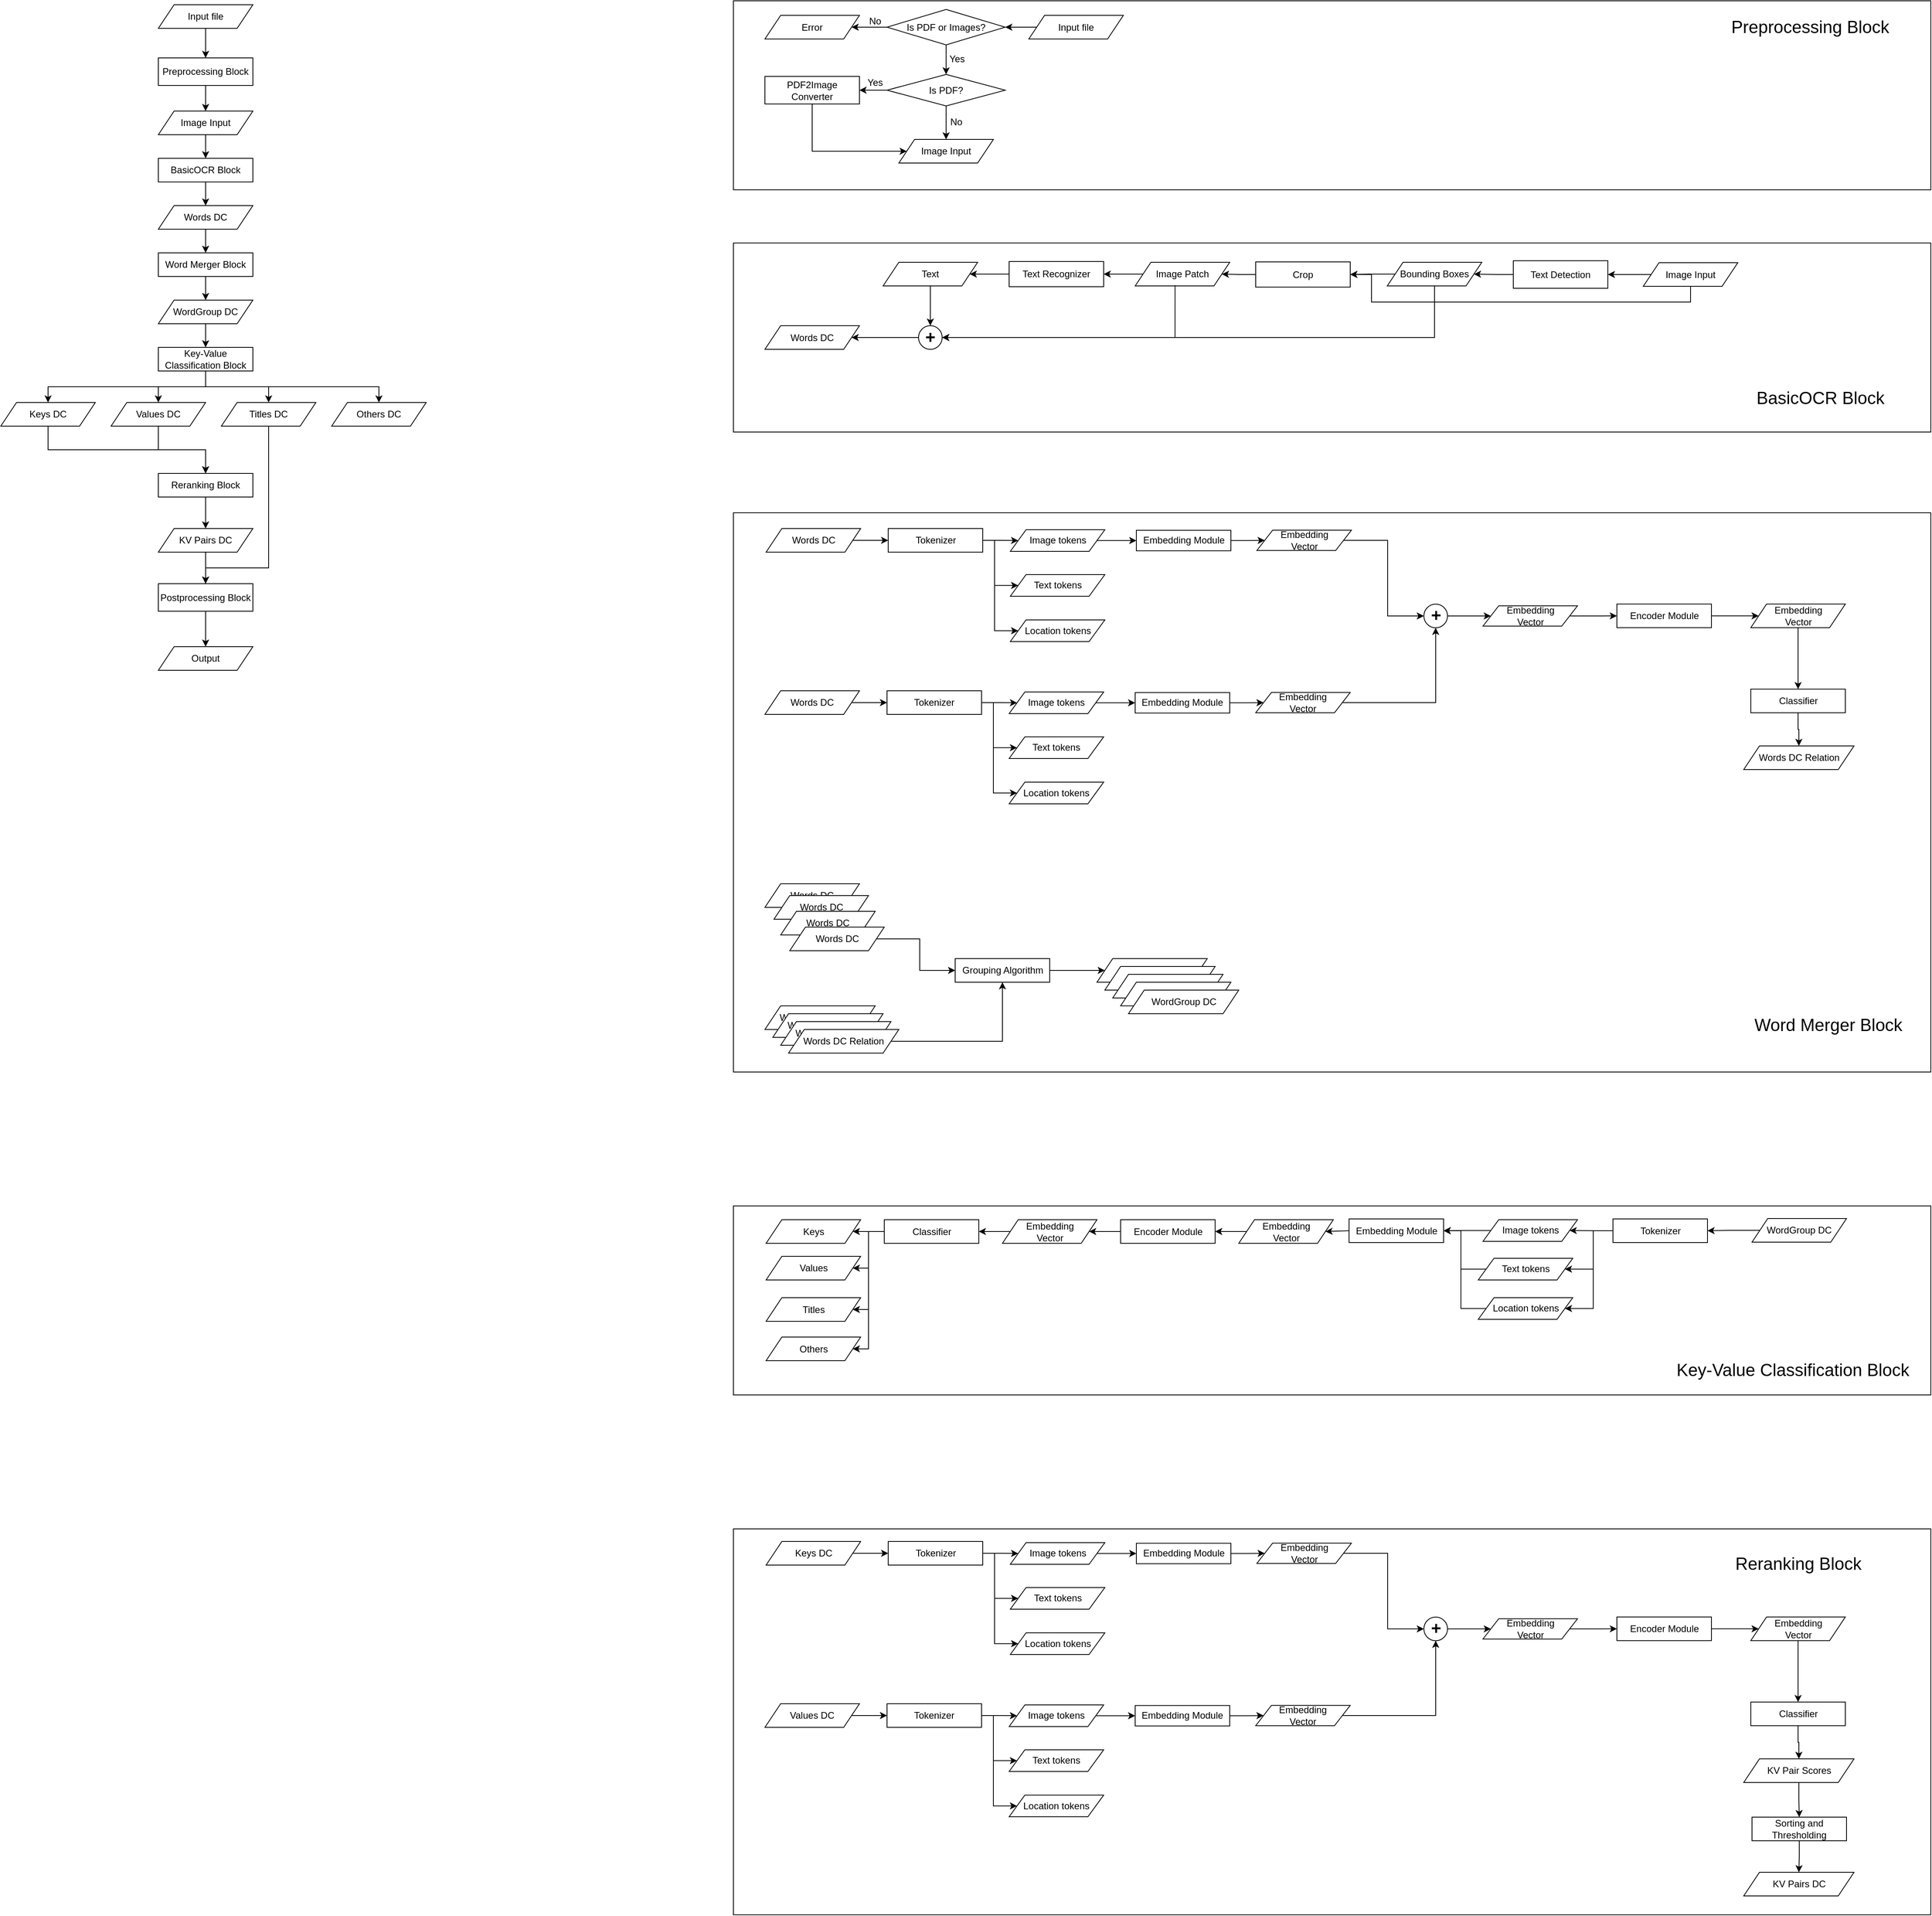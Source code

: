 <mxfile version="20.8.23" type="github">
  <diagram id="ewztFGT2zGTS9t8cP0Wc" name="Trang-1">
    <mxGraphModel dx="3471" dy="1964" grid="1" gridSize="10" guides="1" tooltips="1" connect="1" arrows="1" fold="1" page="1" pageScale="1" pageWidth="827" pageHeight="1169" math="0" shadow="0">
      <root>
        <mxCell id="0" />
        <mxCell id="1" parent="0" />
        <mxCell id="fZ5gz3fBRrznooZwM4yi-4" value="" style="edgeStyle=orthogonalEdgeStyle;rounded=0;orthogonalLoop=1;jettySize=auto;html=1;" edge="1" parent="1" source="eXNG1eiRY6DkNwFddk69-2" target="eXNG1eiRY6DkNwFddk69-6">
          <mxGeometry relative="1" as="geometry" />
        </mxCell>
        <mxCell id="fZ5gz3fBRrznooZwM4yi-5" value="" style="edgeStyle=orthogonalEdgeStyle;rounded=0;orthogonalLoop=1;jettySize=auto;html=1;" edge="1" parent="1" source="eXNG1eiRY6DkNwFddk69-2" target="eXNG1eiRY6DkNwFddk69-8">
          <mxGeometry relative="1" as="geometry" />
        </mxCell>
        <mxCell id="eXNG1eiRY6DkNwFddk69-2" value="Is PDF or Images?" style="rhombus;whiteSpace=wrap;html=1;" parent="1" vertex="1">
          <mxGeometry x="1235" y="11" width="150" height="45" as="geometry" />
        </mxCell>
        <mxCell id="eXNG1eiRY6DkNwFddk69-6" value="Error" style="shape=parallelogram;perimeter=parallelogramPerimeter;whiteSpace=wrap;html=1;fixedSize=1;" parent="1" vertex="1">
          <mxGeometry x="1080" y="18.5" width="120" height="30" as="geometry" />
        </mxCell>
        <mxCell id="eXNG1eiRY6DkNwFddk69-7" value="No" style="text;html=1;strokeColor=none;fillColor=none;align=center;verticalAlign=middle;whiteSpace=wrap;rounded=0;" parent="1" vertex="1">
          <mxGeometry x="1190" y="11" width="60" height="30" as="geometry" />
        </mxCell>
        <mxCell id="fZ5gz3fBRrznooZwM4yi-6" value="" style="edgeStyle=orthogonalEdgeStyle;rounded=0;orthogonalLoop=1;jettySize=auto;html=1;" edge="1" parent="1" source="eXNG1eiRY6DkNwFddk69-8" target="eXNG1eiRY6DkNwFddk69-12">
          <mxGeometry relative="1" as="geometry" />
        </mxCell>
        <mxCell id="fZ5gz3fBRrznooZwM4yi-9" value="" style="edgeStyle=orthogonalEdgeStyle;rounded=0;orthogonalLoop=1;jettySize=auto;html=1;" edge="1" parent="1" source="eXNG1eiRY6DkNwFddk69-8" target="fZ5gz3fBRrznooZwM4yi-8">
          <mxGeometry relative="1" as="geometry" />
        </mxCell>
        <mxCell id="eXNG1eiRY6DkNwFddk69-8" value="Is PDF?" style="rhombus;whiteSpace=wrap;html=1;" parent="1" vertex="1">
          <mxGeometry x="1235" y="93.5" width="150" height="40" as="geometry" />
        </mxCell>
        <mxCell id="eXNG1eiRY6DkNwFddk69-12" value="PDF2Image Converter" style="whiteSpace=wrap;html=1;rounded=0;" parent="1" vertex="1">
          <mxGeometry x="1080" y="96" width="120" height="35" as="geometry" />
        </mxCell>
        <mxCell id="eXNG1eiRY6DkNwFddk69-62" value="" style="edgeStyle=orthogonalEdgeStyle;rounded=0;orthogonalLoop=1;jettySize=auto;html=1;entryX=0.5;entryY=0;entryDx=0;entryDy=0;" parent="1" source="eXNG1eiRY6DkNwFddk69-14" target="eXNG1eiRY6DkNwFddk69-19" edge="1">
          <mxGeometry relative="1" as="geometry">
            <mxPoint x="520" y="220" as="targetPoint" />
          </mxGeometry>
        </mxCell>
        <mxCell id="eXNG1eiRY6DkNwFddk69-14" value="Image Input" style="shape=parallelogram;perimeter=parallelogramPerimeter;whiteSpace=wrap;html=1;fixedSize=1;rounded=0;" parent="1" vertex="1">
          <mxGeometry x="310" y="140" width="120" height="30" as="geometry" />
        </mxCell>
        <mxCell id="eXNG1eiRY6DkNwFddk69-17" value="Yes" style="text;html=1;strokeColor=none;fillColor=none;align=center;verticalAlign=middle;whiteSpace=wrap;rounded=0;" parent="1" vertex="1">
          <mxGeometry x="1294" y="59" width="60" height="30" as="geometry" />
        </mxCell>
        <mxCell id="eXNG1eiRY6DkNwFddk69-24" value="" style="edgeStyle=orthogonalEdgeStyle;rounded=0;orthogonalLoop=1;jettySize=auto;html=1;" parent="1" source="eXNG1eiRY6DkNwFddk69-19" target="eXNG1eiRY6DkNwFddk69-23" edge="1">
          <mxGeometry relative="1" as="geometry" />
        </mxCell>
        <mxCell id="eXNG1eiRY6DkNwFddk69-19" value="BasicOCR Block" style="whiteSpace=wrap;html=1;rounded=0;" parent="1" vertex="1">
          <mxGeometry x="310" y="200" width="120" height="30" as="geometry" />
        </mxCell>
        <mxCell id="eXNG1eiRY6DkNwFddk69-65" value="" style="edgeStyle=orthogonalEdgeStyle;rounded=0;orthogonalLoop=1;jettySize=auto;html=1;" parent="1" source="eXNG1eiRY6DkNwFddk69-23" target="eXNG1eiRY6DkNwFddk69-61" edge="1">
          <mxGeometry relative="1" as="geometry" />
        </mxCell>
        <mxCell id="eXNG1eiRY6DkNwFddk69-23" value="Words DC" style="shape=parallelogram;perimeter=parallelogramPerimeter;whiteSpace=wrap;html=1;fixedSize=1;rounded=0;" parent="1" vertex="1">
          <mxGeometry x="310" y="260" width="120" height="30" as="geometry" />
        </mxCell>
        <mxCell id="eXNG1eiRY6DkNwFddk69-29" value="" style="edgeStyle=orthogonalEdgeStyle;rounded=0;orthogonalLoop=1;jettySize=auto;html=1;entryX=1;entryY=0.5;entryDx=0;entryDy=0;" parent="1" source="eXNG1eiRY6DkNwFddk69-26" target="eXNG1eiRY6DkNwFddk69-30" edge="1">
          <mxGeometry relative="1" as="geometry">
            <mxPoint x="2056.5" y="1686.5" as="targetPoint" />
          </mxGeometry>
        </mxCell>
        <mxCell id="eXNG1eiRY6DkNwFddk69-26" value="Tokenizer" style="whiteSpace=wrap;html=1;rounded=0;" parent="1" vertex="1">
          <mxGeometry x="2156.5" y="1546.5" width="120" height="30" as="geometry" />
        </mxCell>
        <mxCell id="eXNG1eiRY6DkNwFddk69-39" value="" style="edgeStyle=orthogonalEdgeStyle;rounded=0;orthogonalLoop=1;jettySize=auto;html=1;entryX=1;entryY=0.5;entryDx=0;entryDy=0;" parent="1" source="eXNG1eiRY6DkNwFddk69-30" target="eXNG1eiRY6DkNwFddk69-40" edge="1">
          <mxGeometry relative="1" as="geometry">
            <mxPoint x="1911.5" y="1561.3" as="targetPoint" />
          </mxGeometry>
        </mxCell>
        <mxCell id="eXNG1eiRY6DkNwFddk69-30" value="Image tokens" style="shape=parallelogram;perimeter=parallelogramPerimeter;whiteSpace=wrap;html=1;fixedSize=1;rounded=0;" parent="1" vertex="1">
          <mxGeometry x="1991.5" y="1547.5" width="120" height="27.5" as="geometry" />
        </mxCell>
        <mxCell id="eXNG1eiRY6DkNwFddk69-33" value="Text tokens" style="shape=parallelogram;perimeter=parallelogramPerimeter;whiteSpace=wrap;html=1;fixedSize=1;rounded=0;" parent="1" vertex="1">
          <mxGeometry x="1985.5" y="1596.5" width="120" height="27.5" as="geometry" />
        </mxCell>
        <mxCell id="eXNG1eiRY6DkNwFddk69-34" value="Location tokens" style="shape=parallelogram;perimeter=parallelogramPerimeter;whiteSpace=wrap;html=1;fixedSize=1;rounded=0;" parent="1" vertex="1">
          <mxGeometry x="1985.5" y="1646.5" width="120" height="27.5" as="geometry" />
        </mxCell>
        <mxCell id="eXNG1eiRY6DkNwFddk69-36" value="" style="edgeStyle=orthogonalEdgeStyle;rounded=0;orthogonalLoop=1;jettySize=auto;html=1;entryX=1;entryY=0.5;entryDx=0;entryDy=0;exitX=0;exitY=0.5;exitDx=0;exitDy=0;" parent="1" source="eXNG1eiRY6DkNwFddk69-26" target="eXNG1eiRY6DkNwFddk69-33" edge="1">
          <mxGeometry relative="1" as="geometry">
            <mxPoint x="2166.5" y="1571.5" as="sourcePoint" />
            <mxPoint x="2111.5" y="1571.25" as="targetPoint" />
            <Array as="points">
              <mxPoint x="2131.5" y="1561.5" />
              <mxPoint x="2131.5" y="1610.5" />
            </Array>
          </mxGeometry>
        </mxCell>
        <mxCell id="eXNG1eiRY6DkNwFddk69-37" value="" style="edgeStyle=orthogonalEdgeStyle;rounded=0;orthogonalLoop=1;jettySize=auto;html=1;entryX=1;entryY=0.5;entryDx=0;entryDy=0;exitX=0;exitY=0.5;exitDx=0;exitDy=0;" parent="1" source="eXNG1eiRY6DkNwFddk69-26" target="eXNG1eiRY6DkNwFddk69-34" edge="1">
          <mxGeometry relative="1" as="geometry">
            <mxPoint x="2176.5" y="1581.5" as="sourcePoint" />
            <mxPoint x="2121.5" y="1581.25" as="targetPoint" />
            <Array as="points">
              <mxPoint x="2131.5" y="1561.5" />
              <mxPoint x="2131.5" y="1660.5" />
            </Array>
          </mxGeometry>
        </mxCell>
        <mxCell id="eXNG1eiRY6DkNwFddk69-40" value="Embedding Module" style="whiteSpace=wrap;html=1;rounded=0;" parent="1" vertex="1">
          <mxGeometry x="1821.5" y="1546.5" width="120" height="30" as="geometry" />
        </mxCell>
        <mxCell id="eXNG1eiRY6DkNwFddk69-41" value="" style="edgeStyle=orthogonalEdgeStyle;rounded=0;orthogonalLoop=1;jettySize=auto;html=1;exitX=0;exitY=0.5;exitDx=0;exitDy=0;entryX=1;entryY=0.5;entryDx=0;entryDy=0;" parent="1" source="eXNG1eiRY6DkNwFddk69-33" target="eXNG1eiRY6DkNwFddk69-40" edge="1">
          <mxGeometry relative="1" as="geometry">
            <mxPoint x="2011.464" y="1571.3" as="sourcePoint" />
            <mxPoint x="1941.5" y="1566.5" as="targetPoint" />
          </mxGeometry>
        </mxCell>
        <mxCell id="eXNG1eiRY6DkNwFddk69-42" value="" style="edgeStyle=orthogonalEdgeStyle;rounded=0;orthogonalLoop=1;jettySize=auto;html=1;exitX=0;exitY=0.5;exitDx=0;exitDy=0;entryX=1;entryY=0.5;entryDx=0;entryDy=0;" parent="1" source="eXNG1eiRY6DkNwFddk69-34" target="eXNG1eiRY6DkNwFddk69-40" edge="1">
          <mxGeometry relative="1" as="geometry">
            <mxPoint x="2005.5" y="1620.25" as="sourcePoint" />
            <mxPoint x="1951.5" y="1571.5" as="targetPoint" />
          </mxGeometry>
        </mxCell>
        <mxCell id="eXNG1eiRY6DkNwFddk69-47" value="" style="edgeStyle=orthogonalEdgeStyle;rounded=0;orthogonalLoop=1;jettySize=auto;html=1;" parent="1" source="eXNG1eiRY6DkNwFddk69-43" target="eXNG1eiRY6DkNwFddk69-46" edge="1">
          <mxGeometry relative="1" as="geometry" />
        </mxCell>
        <mxCell id="eXNG1eiRY6DkNwFddk69-43" value="Embedding &lt;br&gt;Vector" style="shape=parallelogram;perimeter=parallelogramPerimeter;whiteSpace=wrap;html=1;fixedSize=1;rounded=0;" parent="1" vertex="1">
          <mxGeometry x="1681.5" y="1547.5" width="120" height="30" as="geometry" />
        </mxCell>
        <mxCell id="eXNG1eiRY6DkNwFddk69-45" value="" style="endArrow=classic;html=1;rounded=0;exitX=0;exitY=0.5;exitDx=0;exitDy=0;entryX=1;entryY=0.5;entryDx=0;entryDy=0;" parent="1" source="eXNG1eiRY6DkNwFddk69-40" target="eXNG1eiRY6DkNwFddk69-43" edge="1">
          <mxGeometry width="50" height="50" relative="1" as="geometry">
            <mxPoint x="2021.5" y="1546.5" as="sourcePoint" />
            <mxPoint x="2071.5" y="1496.5" as="targetPoint" />
          </mxGeometry>
        </mxCell>
        <mxCell id="eXNG1eiRY6DkNwFddk69-49" value="" style="edgeStyle=orthogonalEdgeStyle;rounded=0;orthogonalLoop=1;jettySize=auto;html=1;" parent="1" source="eXNG1eiRY6DkNwFddk69-46" target="eXNG1eiRY6DkNwFddk69-48" edge="1">
          <mxGeometry relative="1" as="geometry" />
        </mxCell>
        <mxCell id="eXNG1eiRY6DkNwFddk69-46" value="Encoder Module" style="whiteSpace=wrap;html=1;rounded=0;" parent="1" vertex="1">
          <mxGeometry x="1531.5" y="1547.5" width="120" height="30" as="geometry" />
        </mxCell>
        <mxCell id="eXNG1eiRY6DkNwFddk69-51" value="" style="edgeStyle=orthogonalEdgeStyle;rounded=0;orthogonalLoop=1;jettySize=auto;html=1;" parent="1" source="eXNG1eiRY6DkNwFddk69-48" target="eXNG1eiRY6DkNwFddk69-50" edge="1">
          <mxGeometry relative="1" as="geometry" />
        </mxCell>
        <mxCell id="eXNG1eiRY6DkNwFddk69-48" value="Embedding &lt;br&gt;Vector" style="shape=parallelogram;perimeter=parallelogramPerimeter;whiteSpace=wrap;html=1;fixedSize=1;rounded=0;" parent="1" vertex="1">
          <mxGeometry x="1381.5" y="1547.5" width="120" height="30" as="geometry" />
        </mxCell>
        <mxCell id="eXNG1eiRY6DkNwFddk69-50" value="Classifier" style="whiteSpace=wrap;html=1;rounded=0;" parent="1" vertex="1">
          <mxGeometry x="1231.5" y="1547.5" width="120" height="30" as="geometry" />
        </mxCell>
        <mxCell id="eXNG1eiRY6DkNwFddk69-52" value="Keys" style="shape=parallelogram;perimeter=parallelogramPerimeter;whiteSpace=wrap;html=1;fixedSize=1;rounded=0;" parent="1" vertex="1">
          <mxGeometry x="1081.5" y="1547.5" width="120" height="30" as="geometry" />
        </mxCell>
        <mxCell id="eXNG1eiRY6DkNwFddk69-53" value="Values" style="shape=parallelogram;perimeter=parallelogramPerimeter;whiteSpace=wrap;html=1;fixedSize=1;rounded=0;" parent="1" vertex="1">
          <mxGeometry x="1081.5" y="1594" width="120" height="30" as="geometry" />
        </mxCell>
        <mxCell id="eXNG1eiRY6DkNwFddk69-54" value="Titles" style="shape=parallelogram;perimeter=parallelogramPerimeter;whiteSpace=wrap;html=1;fixedSize=1;rounded=0;" parent="1" vertex="1">
          <mxGeometry x="1081.5" y="1646.5" width="120" height="30" as="geometry" />
        </mxCell>
        <mxCell id="eXNG1eiRY6DkNwFddk69-55" value="Others" style="shape=parallelogram;perimeter=parallelogramPerimeter;whiteSpace=wrap;html=1;fixedSize=1;rounded=0;" parent="1" vertex="1">
          <mxGeometry x="1081.5" y="1696.5" width="120" height="30" as="geometry" />
        </mxCell>
        <mxCell id="eXNG1eiRY6DkNwFddk69-56" value="" style="edgeStyle=orthogonalEdgeStyle;rounded=0;orthogonalLoop=1;jettySize=auto;html=1;exitX=0;exitY=0.5;exitDx=0;exitDy=0;entryX=1;entryY=0.5;entryDx=0;entryDy=0;" parent="1" source="eXNG1eiRY6DkNwFddk69-50" target="eXNG1eiRY6DkNwFddk69-52" edge="1">
          <mxGeometry relative="1" as="geometry">
            <mxPoint x="1401.461" y="1572.559" as="sourcePoint" />
            <mxPoint x="1361.5" y="1572.559" as="targetPoint" />
          </mxGeometry>
        </mxCell>
        <mxCell id="eXNG1eiRY6DkNwFddk69-58" value="" style="edgeStyle=orthogonalEdgeStyle;rounded=0;orthogonalLoop=1;jettySize=auto;html=1;entryX=1;entryY=0.5;entryDx=0;entryDy=0;exitX=0;exitY=0.5;exitDx=0;exitDy=0;" parent="1" source="eXNG1eiRY6DkNwFddk69-50" target="eXNG1eiRY6DkNwFddk69-53" edge="1">
          <mxGeometry relative="1" as="geometry">
            <mxPoint x="1271.5" y="1641.5" as="sourcePoint" />
            <mxPoint x="1201.5" y="1572.5" as="targetPoint" />
            <Array as="points">
              <mxPoint x="1211.5" y="1562.5" />
              <mxPoint x="1211.5" y="1609.5" />
            </Array>
          </mxGeometry>
        </mxCell>
        <mxCell id="eXNG1eiRY6DkNwFddk69-59" value="" style="edgeStyle=orthogonalEdgeStyle;rounded=0;orthogonalLoop=1;jettySize=auto;html=1;exitX=0;exitY=0.5;exitDx=0;exitDy=0;entryX=1;entryY=0.5;entryDx=0;entryDy=0;" parent="1" source="eXNG1eiRY6DkNwFddk69-50" target="eXNG1eiRY6DkNwFddk69-54" edge="1">
          <mxGeometry relative="1" as="geometry">
            <mxPoint x="1251.5" y="1582.5" as="sourcePoint" />
            <mxPoint x="1211.5" y="1582.5" as="targetPoint" />
            <Array as="points">
              <mxPoint x="1211.5" y="1562.5" />
              <mxPoint x="1211.5" y="1661.5" />
            </Array>
          </mxGeometry>
        </mxCell>
        <mxCell id="eXNG1eiRY6DkNwFddk69-60" value="" style="edgeStyle=orthogonalEdgeStyle;rounded=0;orthogonalLoop=1;jettySize=auto;html=1;exitX=0;exitY=0.5;exitDx=0;exitDy=0;entryX=1;entryY=0.5;entryDx=0;entryDy=0;" parent="1" source="eXNG1eiRY6DkNwFddk69-50" target="eXNG1eiRY6DkNwFddk69-55" edge="1">
          <mxGeometry relative="1" as="geometry">
            <mxPoint x="1261.5" y="1592.5" as="sourcePoint" />
            <mxPoint x="1221.5" y="1592.5" as="targetPoint" />
            <Array as="points">
              <mxPoint x="1211.5" y="1562.5" />
              <mxPoint x="1211.5" y="1711.5" />
            </Array>
          </mxGeometry>
        </mxCell>
        <mxCell id="fZ5gz3fBRrznooZwM4yi-33" value="" style="edgeStyle=orthogonalEdgeStyle;rounded=0;orthogonalLoop=1;jettySize=auto;html=1;fontSize=22;" edge="1" parent="1" source="eXNG1eiRY6DkNwFddk69-61" target="fZ5gz3fBRrznooZwM4yi-32">
          <mxGeometry relative="1" as="geometry" />
        </mxCell>
        <mxCell id="eXNG1eiRY6DkNwFddk69-61" value="Word Merger Block" style="whiteSpace=wrap;html=1;rounded=0;" parent="1" vertex="1">
          <mxGeometry x="310" y="320" width="120" height="30" as="geometry" />
        </mxCell>
        <mxCell id="fZ5gz3fBRrznooZwM4yi-2" value="" style="edgeStyle=orthogonalEdgeStyle;rounded=0;orthogonalLoop=1;jettySize=auto;html=1;" edge="1" parent="1" source="fZ5gz3fBRrznooZwM4yi-1" target="eXNG1eiRY6DkNwFddk69-2">
          <mxGeometry relative="1" as="geometry" />
        </mxCell>
        <mxCell id="fZ5gz3fBRrznooZwM4yi-1" value="Input file" style="shape=parallelogram;perimeter=parallelogramPerimeter;whiteSpace=wrap;html=1;fixedSize=1;" vertex="1" parent="1">
          <mxGeometry x="1415" y="18.5" width="120" height="30" as="geometry" />
        </mxCell>
        <mxCell id="fZ5gz3fBRrznooZwM4yi-7" value="No" style="text;html=1;strokeColor=none;fillColor=none;align=center;verticalAlign=middle;whiteSpace=wrap;rounded=0;" vertex="1" parent="1">
          <mxGeometry x="1293" y="138.5" width="60" height="30" as="geometry" />
        </mxCell>
        <mxCell id="fZ5gz3fBRrznooZwM4yi-8" value="Image Input" style="shape=parallelogram;perimeter=parallelogramPerimeter;whiteSpace=wrap;html=1;fixedSize=1;rounded=0;" vertex="1" parent="1">
          <mxGeometry x="1250" y="176" width="120" height="30" as="geometry" />
        </mxCell>
        <mxCell id="fZ5gz3fBRrznooZwM4yi-10" value="Yes" style="text;html=1;strokeColor=none;fillColor=none;align=center;verticalAlign=middle;whiteSpace=wrap;rounded=0;" vertex="1" parent="1">
          <mxGeometry x="1190" y="89" width="60" height="30" as="geometry" />
        </mxCell>
        <mxCell id="fZ5gz3fBRrznooZwM4yi-13" value="" style="edgeStyle=orthogonalEdgeStyle;rounded=0;orthogonalLoop=1;jettySize=auto;html=1;" edge="1" parent="1" source="fZ5gz3fBRrznooZwM4yi-11" target="fZ5gz3fBRrznooZwM4yi-12">
          <mxGeometry relative="1" as="geometry" />
        </mxCell>
        <mxCell id="fZ5gz3fBRrznooZwM4yi-11" value="Image Input" style="shape=parallelogram;perimeter=parallelogramPerimeter;whiteSpace=wrap;html=1;fixedSize=1;" vertex="1" parent="1">
          <mxGeometry x="2195" y="332.5" width="120" height="30" as="geometry" />
        </mxCell>
        <mxCell id="fZ5gz3fBRrznooZwM4yi-15" value="" style="edgeStyle=orthogonalEdgeStyle;rounded=0;orthogonalLoop=1;jettySize=auto;html=1;" edge="1" parent="1" source="fZ5gz3fBRrznooZwM4yi-12" target="fZ5gz3fBRrznooZwM4yi-14">
          <mxGeometry relative="1" as="geometry" />
        </mxCell>
        <mxCell id="fZ5gz3fBRrznooZwM4yi-12" value="Text Detection" style="whiteSpace=wrap;html=1;rounded=0;" vertex="1" parent="1">
          <mxGeometry x="2030" y="330" width="120" height="35" as="geometry" />
        </mxCell>
        <mxCell id="fZ5gz3fBRrznooZwM4yi-17" value="" style="edgeStyle=orthogonalEdgeStyle;rounded=0;orthogonalLoop=1;jettySize=auto;html=1;" edge="1" parent="1" source="fZ5gz3fBRrznooZwM4yi-14" target="fZ5gz3fBRrznooZwM4yi-16">
          <mxGeometry relative="1" as="geometry" />
        </mxCell>
        <mxCell id="fZ5gz3fBRrznooZwM4yi-14" value="Bounding Boxes" style="shape=parallelogram;perimeter=parallelogramPerimeter;whiteSpace=wrap;html=1;fixedSize=1;" vertex="1" parent="1">
          <mxGeometry x="1870" y="332" width="120" height="30" as="geometry" />
        </mxCell>
        <mxCell id="fZ5gz3fBRrznooZwM4yi-20" value="" style="edgeStyle=orthogonalEdgeStyle;rounded=0;orthogonalLoop=1;jettySize=auto;html=1;" edge="1" parent="1" source="fZ5gz3fBRrznooZwM4yi-16" target="fZ5gz3fBRrznooZwM4yi-19">
          <mxGeometry relative="1" as="geometry" />
        </mxCell>
        <mxCell id="fZ5gz3fBRrznooZwM4yi-16" value="Crop" style="whiteSpace=wrap;html=1;rounded=0;" vertex="1" parent="1">
          <mxGeometry x="1703" y="331.5" width="120" height="32" as="geometry" />
        </mxCell>
        <mxCell id="fZ5gz3fBRrznooZwM4yi-18" value="" style="edgeStyle=orthogonalEdgeStyle;rounded=0;orthogonalLoop=1;jettySize=auto;html=1;exitX=0.5;exitY=1;exitDx=0;exitDy=0;entryX=1;entryY=0.5;entryDx=0;entryDy=0;" edge="1" parent="1" source="fZ5gz3fBRrznooZwM4yi-11" target="fZ5gz3fBRrznooZwM4yi-16">
          <mxGeometry relative="1" as="geometry">
            <mxPoint x="2215" y="357.5" as="sourcePoint" />
            <mxPoint x="2160" y="357.5" as="targetPoint" />
            <Array as="points">
              <mxPoint x="2255" y="382.5" />
              <mxPoint x="1850" y="382.5" />
              <mxPoint x="1850" y="347.5" />
            </Array>
          </mxGeometry>
        </mxCell>
        <mxCell id="fZ5gz3fBRrznooZwM4yi-22" value="" style="edgeStyle=orthogonalEdgeStyle;rounded=0;orthogonalLoop=1;jettySize=auto;html=1;" edge="1" parent="1" source="fZ5gz3fBRrznooZwM4yi-19" target="fZ5gz3fBRrznooZwM4yi-21">
          <mxGeometry relative="1" as="geometry" />
        </mxCell>
        <mxCell id="fZ5gz3fBRrznooZwM4yi-19" value="Image Patch" style="shape=parallelogram;perimeter=parallelogramPerimeter;whiteSpace=wrap;html=1;fixedSize=1;" vertex="1" parent="1">
          <mxGeometry x="1550" y="332" width="120" height="30" as="geometry" />
        </mxCell>
        <mxCell id="fZ5gz3fBRrznooZwM4yi-24" value="" style="edgeStyle=orthogonalEdgeStyle;rounded=0;orthogonalLoop=1;jettySize=auto;html=1;" edge="1" parent="1" source="fZ5gz3fBRrznooZwM4yi-21" target="fZ5gz3fBRrznooZwM4yi-23">
          <mxGeometry relative="1" as="geometry" />
        </mxCell>
        <mxCell id="fZ5gz3fBRrznooZwM4yi-21" value="Text Recognizer" style="whiteSpace=wrap;html=1;rounded=0;" vertex="1" parent="1">
          <mxGeometry x="1390" y="331" width="120" height="32" as="geometry" />
        </mxCell>
        <mxCell id="fZ5gz3fBRrznooZwM4yi-26" value="" style="edgeStyle=orthogonalEdgeStyle;rounded=0;orthogonalLoop=1;jettySize=auto;html=1;" edge="1" parent="1" source="fZ5gz3fBRrznooZwM4yi-23" target="fZ5gz3fBRrznooZwM4yi-25">
          <mxGeometry relative="1" as="geometry" />
        </mxCell>
        <mxCell id="fZ5gz3fBRrznooZwM4yi-23" value="Text" style="shape=parallelogram;perimeter=parallelogramPerimeter;whiteSpace=wrap;html=1;fixedSize=1;" vertex="1" parent="1">
          <mxGeometry x="1230" y="332" width="120" height="30" as="geometry" />
        </mxCell>
        <mxCell id="fZ5gz3fBRrznooZwM4yi-30" value="" style="edgeStyle=orthogonalEdgeStyle;rounded=0;orthogonalLoop=1;jettySize=auto;html=1;fontSize=22;" edge="1" parent="1" source="fZ5gz3fBRrznooZwM4yi-25" target="fZ5gz3fBRrznooZwM4yi-28">
          <mxGeometry relative="1" as="geometry" />
        </mxCell>
        <mxCell id="fZ5gz3fBRrznooZwM4yi-25" value="&lt;b style=&quot;font-size: 22px;&quot;&gt;+&lt;/b&gt;" style="ellipse;whiteSpace=wrap;html=1;aspect=fixed;" vertex="1" parent="1">
          <mxGeometry x="1275" y="412.5" width="30" height="30" as="geometry" />
        </mxCell>
        <mxCell id="fZ5gz3fBRrznooZwM4yi-27" value="" style="edgeStyle=orthogonalEdgeStyle;rounded=0;orthogonalLoop=1;jettySize=auto;html=1;exitX=0.422;exitY=0.972;exitDx=0;exitDy=0;exitPerimeter=0;entryX=1;entryY=0.5;entryDx=0;entryDy=0;" edge="1" parent="1" source="fZ5gz3fBRrznooZwM4yi-19" target="fZ5gz3fBRrznooZwM4yi-25">
          <mxGeometry relative="1" as="geometry">
            <mxPoint x="1300" y="372.5" as="sourcePoint" />
            <mxPoint x="1300" y="422.5" as="targetPoint" />
          </mxGeometry>
        </mxCell>
        <mxCell id="fZ5gz3fBRrznooZwM4yi-28" value="Words DC" style="shape=parallelogram;perimeter=parallelogramPerimeter;whiteSpace=wrap;html=1;fixedSize=1;" vertex="1" parent="1">
          <mxGeometry x="1080" y="412.5" width="120" height="30" as="geometry" />
        </mxCell>
        <mxCell id="fZ5gz3fBRrznooZwM4yi-29" value="" style="edgeStyle=orthogonalEdgeStyle;rounded=0;orthogonalLoop=1;jettySize=auto;html=1;exitX=0.5;exitY=1;exitDx=0;exitDy=0;entryX=1;entryY=0.5;entryDx=0;entryDy=0;" edge="1" parent="1" source="fZ5gz3fBRrznooZwM4yi-14" target="fZ5gz3fBRrznooZwM4yi-25">
          <mxGeometry relative="1" as="geometry">
            <mxPoint x="1611" y="371.5" as="sourcePoint" />
            <mxPoint x="1315" y="437.5" as="targetPoint" />
            <Array as="points">
              <mxPoint x="1930" y="427.5" />
            </Array>
          </mxGeometry>
        </mxCell>
        <mxCell id="fZ5gz3fBRrznooZwM4yi-45" value="" style="edgeStyle=orthogonalEdgeStyle;rounded=0;orthogonalLoop=1;jettySize=auto;html=1;fontSize=22;" edge="1" parent="1" source="fZ5gz3fBRrznooZwM4yi-31" target="fZ5gz3fBRrznooZwM4yi-39">
          <mxGeometry relative="1" as="geometry" />
        </mxCell>
        <mxCell id="fZ5gz3fBRrznooZwM4yi-31" value="Key-Value Classification Block" style="whiteSpace=wrap;html=1;rounded=0;" vertex="1" parent="1">
          <mxGeometry x="310" y="440" width="120" height="30" as="geometry" />
        </mxCell>
        <mxCell id="fZ5gz3fBRrznooZwM4yi-34" value="" style="edgeStyle=orthogonalEdgeStyle;rounded=0;orthogonalLoop=1;jettySize=auto;html=1;fontSize=22;" edge="1" parent="1" source="fZ5gz3fBRrznooZwM4yi-32" target="fZ5gz3fBRrznooZwM4yi-31">
          <mxGeometry relative="1" as="geometry" />
        </mxCell>
        <mxCell id="fZ5gz3fBRrznooZwM4yi-32" value="WordGroup DC" style="shape=parallelogram;perimeter=parallelogramPerimeter;whiteSpace=wrap;html=1;fixedSize=1;rounded=0;" vertex="1" parent="1">
          <mxGeometry x="310" y="380" width="120" height="30" as="geometry" />
        </mxCell>
        <mxCell id="fZ5gz3fBRrznooZwM4yi-35" value="" style="edgeStyle=orthogonalEdgeStyle;rounded=0;orthogonalLoop=1;jettySize=auto;html=1;exitX=0.5;exitY=1;exitDx=0;exitDy=0;entryX=0;entryY=0.5;entryDx=0;entryDy=0;" edge="1" parent="1" source="eXNG1eiRY6DkNwFddk69-12" target="fZ5gz3fBRrznooZwM4yi-8">
          <mxGeometry relative="1" as="geometry">
            <mxPoint x="1435" y="44" as="sourcePoint" />
            <mxPoint x="1395" y="44" as="targetPoint" />
            <Array as="points">
              <mxPoint x="1140" y="191" />
            </Array>
          </mxGeometry>
        </mxCell>
        <mxCell id="fZ5gz3fBRrznooZwM4yi-37" value="Keys DC" style="shape=parallelogram;perimeter=parallelogramPerimeter;whiteSpace=wrap;html=1;fixedSize=1;rounded=0;" vertex="1" parent="1">
          <mxGeometry x="110" y="510" width="120" height="30" as="geometry" />
        </mxCell>
        <mxCell id="fZ5gz3fBRrznooZwM4yi-50" value="" style="edgeStyle=orthogonalEdgeStyle;rounded=0;orthogonalLoop=1;jettySize=auto;html=1;fontSize=22;" edge="1" parent="1" source="fZ5gz3fBRrznooZwM4yi-38" target="fZ5gz3fBRrznooZwM4yi-49">
          <mxGeometry relative="1" as="geometry" />
        </mxCell>
        <mxCell id="fZ5gz3fBRrznooZwM4yi-38" value="Values DC" style="shape=parallelogram;perimeter=parallelogramPerimeter;whiteSpace=wrap;html=1;fixedSize=1;rounded=0;" vertex="1" parent="1">
          <mxGeometry x="250" y="510" width="120" height="30" as="geometry" />
        </mxCell>
        <mxCell id="fZ5gz3fBRrznooZwM4yi-60" value="" style="edgeStyle=orthogonalEdgeStyle;rounded=0;orthogonalLoop=1;jettySize=auto;html=1;fontSize=22;entryX=0.5;entryY=0;entryDx=0;entryDy=0;" edge="1" parent="1" source="fZ5gz3fBRrznooZwM4yi-39" target="fZ5gz3fBRrznooZwM4yi-58">
          <mxGeometry relative="1" as="geometry">
            <Array as="points">
              <mxPoint x="450" y="720" />
              <mxPoint x="370" y="720" />
            </Array>
          </mxGeometry>
        </mxCell>
        <mxCell id="fZ5gz3fBRrznooZwM4yi-39" value="Titles DC" style="shape=parallelogram;perimeter=parallelogramPerimeter;whiteSpace=wrap;html=1;fixedSize=1;rounded=0;" vertex="1" parent="1">
          <mxGeometry x="390" y="510" width="120" height="30" as="geometry" />
        </mxCell>
        <mxCell id="fZ5gz3fBRrznooZwM4yi-40" value="Others DC" style="shape=parallelogram;perimeter=parallelogramPerimeter;whiteSpace=wrap;html=1;fixedSize=1;rounded=0;" vertex="1" parent="1">
          <mxGeometry x="530" y="510" width="120" height="30" as="geometry" />
        </mxCell>
        <mxCell id="fZ5gz3fBRrznooZwM4yi-46" value="" style="edgeStyle=orthogonalEdgeStyle;rounded=0;orthogonalLoop=1;jettySize=auto;html=1;fontSize=22;exitX=0.5;exitY=1;exitDx=0;exitDy=0;" edge="1" parent="1" source="fZ5gz3fBRrznooZwM4yi-31" target="fZ5gz3fBRrznooZwM4yi-38">
          <mxGeometry relative="1" as="geometry">
            <mxPoint x="380" y="480" as="sourcePoint" />
            <mxPoint x="460" y="520" as="targetPoint" />
          </mxGeometry>
        </mxCell>
        <mxCell id="fZ5gz3fBRrznooZwM4yi-47" value="" style="edgeStyle=orthogonalEdgeStyle;rounded=0;orthogonalLoop=1;jettySize=auto;html=1;fontSize=22;exitX=0.5;exitY=1;exitDx=0;exitDy=0;entryX=0.5;entryY=0;entryDx=0;entryDy=0;" edge="1" parent="1" source="fZ5gz3fBRrznooZwM4yi-31" target="fZ5gz3fBRrznooZwM4yi-37">
          <mxGeometry relative="1" as="geometry">
            <mxPoint x="380" y="480" as="sourcePoint" />
            <mxPoint x="320" y="520" as="targetPoint" />
          </mxGeometry>
        </mxCell>
        <mxCell id="fZ5gz3fBRrznooZwM4yi-48" value="" style="edgeStyle=orthogonalEdgeStyle;rounded=0;orthogonalLoop=1;jettySize=auto;html=1;fontSize=22;exitX=0.5;exitY=1;exitDx=0;exitDy=0;entryX=0.5;entryY=0;entryDx=0;entryDy=0;" edge="1" parent="1" source="fZ5gz3fBRrznooZwM4yi-31" target="fZ5gz3fBRrznooZwM4yi-40">
          <mxGeometry relative="1" as="geometry">
            <mxPoint x="380" y="480" as="sourcePoint" />
            <mxPoint x="180" y="520" as="targetPoint" />
          </mxGeometry>
        </mxCell>
        <mxCell id="fZ5gz3fBRrznooZwM4yi-53" value="" style="edgeStyle=orthogonalEdgeStyle;rounded=0;orthogonalLoop=1;jettySize=auto;html=1;fontSize=22;" edge="1" parent="1" source="fZ5gz3fBRrznooZwM4yi-49" target="fZ5gz3fBRrznooZwM4yi-52">
          <mxGeometry relative="1" as="geometry" />
        </mxCell>
        <mxCell id="fZ5gz3fBRrznooZwM4yi-49" value="Reranking Block" style="whiteSpace=wrap;html=1;rounded=0;" vertex="1" parent="1">
          <mxGeometry x="310" y="600" width="120" height="30" as="geometry" />
        </mxCell>
        <mxCell id="fZ5gz3fBRrznooZwM4yi-51" value="" style="edgeStyle=orthogonalEdgeStyle;rounded=0;orthogonalLoop=1;jettySize=auto;html=1;fontSize=22;exitX=0.5;exitY=1;exitDx=0;exitDy=0;entryX=0.5;entryY=0;entryDx=0;entryDy=0;" edge="1" parent="1" source="fZ5gz3fBRrznooZwM4yi-37" target="fZ5gz3fBRrznooZwM4yi-49">
          <mxGeometry relative="1" as="geometry">
            <mxPoint x="320" y="550" as="sourcePoint" />
            <mxPoint x="380" y="610" as="targetPoint" />
          </mxGeometry>
        </mxCell>
        <mxCell id="fZ5gz3fBRrznooZwM4yi-59" value="" style="edgeStyle=orthogonalEdgeStyle;rounded=0;orthogonalLoop=1;jettySize=auto;html=1;fontSize=22;" edge="1" parent="1" source="fZ5gz3fBRrznooZwM4yi-52" target="fZ5gz3fBRrznooZwM4yi-58">
          <mxGeometry relative="1" as="geometry" />
        </mxCell>
        <mxCell id="fZ5gz3fBRrznooZwM4yi-52" value="KV Pairs DC" style="shape=parallelogram;perimeter=parallelogramPerimeter;whiteSpace=wrap;html=1;fixedSize=1;rounded=0;" vertex="1" parent="1">
          <mxGeometry x="310" y="670" width="120" height="30" as="geometry" />
        </mxCell>
        <mxCell id="fZ5gz3fBRrznooZwM4yi-57" value="" style="edgeStyle=orthogonalEdgeStyle;rounded=0;orthogonalLoop=1;jettySize=auto;html=1;fontSize=22;" edge="1" parent="1" source="fZ5gz3fBRrznooZwM4yi-54" target="fZ5gz3fBRrznooZwM4yi-55">
          <mxGeometry relative="1" as="geometry" />
        </mxCell>
        <mxCell id="fZ5gz3fBRrznooZwM4yi-54" value="Input file" style="shape=parallelogram;perimeter=parallelogramPerimeter;whiteSpace=wrap;html=1;fixedSize=1;" vertex="1" parent="1">
          <mxGeometry x="310" y="5" width="120" height="30" as="geometry" />
        </mxCell>
        <mxCell id="fZ5gz3fBRrznooZwM4yi-56" value="" style="edgeStyle=orthogonalEdgeStyle;rounded=0;orthogonalLoop=1;jettySize=auto;html=1;fontSize=22;entryX=0.5;entryY=0;entryDx=0;entryDy=0;" edge="1" parent="1" source="fZ5gz3fBRrznooZwM4yi-55" target="eXNG1eiRY6DkNwFddk69-14">
          <mxGeometry relative="1" as="geometry">
            <mxPoint x="370" y="120" as="targetPoint" />
          </mxGeometry>
        </mxCell>
        <mxCell id="fZ5gz3fBRrznooZwM4yi-55" value="Preprocessing Block" style="whiteSpace=wrap;html=1;rounded=0;" vertex="1" parent="1">
          <mxGeometry x="310" y="72.5" width="120" height="35" as="geometry" />
        </mxCell>
        <mxCell id="fZ5gz3fBRrznooZwM4yi-62" value="" style="edgeStyle=orthogonalEdgeStyle;rounded=0;orthogonalLoop=1;jettySize=auto;html=1;fontSize=22;" edge="1" parent="1" source="fZ5gz3fBRrznooZwM4yi-58" target="fZ5gz3fBRrznooZwM4yi-61">
          <mxGeometry relative="1" as="geometry" />
        </mxCell>
        <mxCell id="fZ5gz3fBRrznooZwM4yi-58" value="Postprocessing Block" style="whiteSpace=wrap;html=1;rounded=0;" vertex="1" parent="1">
          <mxGeometry x="310" y="740" width="120" height="35" as="geometry" />
        </mxCell>
        <mxCell id="fZ5gz3fBRrznooZwM4yi-61" value="Output" style="shape=parallelogram;perimeter=parallelogramPerimeter;whiteSpace=wrap;html=1;fixedSize=1;" vertex="1" parent="1">
          <mxGeometry x="310" y="820" width="120" height="30" as="geometry" />
        </mxCell>
        <mxCell id="fZ5gz3fBRrznooZwM4yi-72" value="" style="edgeStyle=orthogonalEdgeStyle;rounded=0;orthogonalLoop=1;jettySize=auto;html=1;fontSize=22;" edge="1" parent="1" source="fZ5gz3fBRrznooZwM4yi-63" target="fZ5gz3fBRrznooZwM4yi-65">
          <mxGeometry relative="1" as="geometry" />
        </mxCell>
        <mxCell id="fZ5gz3fBRrznooZwM4yi-63" value="Words DC" style="shape=parallelogram;perimeter=parallelogramPerimeter;whiteSpace=wrap;html=1;fixedSize=1;" vertex="1" parent="1">
          <mxGeometry x="1081.5" y="670" width="120" height="30" as="geometry" />
        </mxCell>
        <mxCell id="fZ5gz3fBRrznooZwM4yi-71" value="" style="edgeStyle=orthogonalEdgeStyle;rounded=0;orthogonalLoop=1;jettySize=auto;html=1;fontSize=22;" edge="1" parent="1" source="fZ5gz3fBRrznooZwM4yi-65" target="fZ5gz3fBRrznooZwM4yi-66">
          <mxGeometry relative="1" as="geometry" />
        </mxCell>
        <mxCell id="fZ5gz3fBRrznooZwM4yi-65" value="Tokenizer" style="whiteSpace=wrap;html=1;rounded=0;" vertex="1" parent="1">
          <mxGeometry x="1236.5" y="670" width="120" height="30" as="geometry" />
        </mxCell>
        <mxCell id="fZ5gz3fBRrznooZwM4yi-76" value="" style="edgeStyle=orthogonalEdgeStyle;rounded=0;orthogonalLoop=1;jettySize=auto;html=1;fontSize=22;" edge="1" parent="1" source="fZ5gz3fBRrznooZwM4yi-66" target="fZ5gz3fBRrznooZwM4yi-75">
          <mxGeometry relative="1" as="geometry" />
        </mxCell>
        <mxCell id="fZ5gz3fBRrznooZwM4yi-66" value="Image tokens" style="shape=parallelogram;perimeter=parallelogramPerimeter;whiteSpace=wrap;html=1;fixedSize=1;rounded=0;" vertex="1" parent="1">
          <mxGeometry x="1391.5" y="671.5" width="120" height="27.5" as="geometry" />
        </mxCell>
        <mxCell id="fZ5gz3fBRrznooZwM4yi-67" value="Text tokens" style="shape=parallelogram;perimeter=parallelogramPerimeter;whiteSpace=wrap;html=1;fixedSize=1;rounded=0;" vertex="1" parent="1">
          <mxGeometry x="1391.5" y="728.5" width="120" height="27.5" as="geometry" />
        </mxCell>
        <mxCell id="fZ5gz3fBRrznooZwM4yi-68" value="Location tokens" style="shape=parallelogram;perimeter=parallelogramPerimeter;whiteSpace=wrap;html=1;fixedSize=1;rounded=0;" vertex="1" parent="1">
          <mxGeometry x="1391.5" y="786" width="120" height="27.5" as="geometry" />
        </mxCell>
        <mxCell id="fZ5gz3fBRrznooZwM4yi-73" value="" style="edgeStyle=orthogonalEdgeStyle;rounded=0;orthogonalLoop=1;jettySize=auto;html=1;fontSize=22;exitX=1;exitY=0.5;exitDx=0;exitDy=0;entryX=0;entryY=0.5;entryDx=0;entryDy=0;" edge="1" parent="1" source="fZ5gz3fBRrznooZwM4yi-65" target="fZ5gz3fBRrznooZwM4yi-67">
          <mxGeometry relative="1" as="geometry">
            <mxPoint x="1366.5" y="695" as="sourcePoint" />
            <mxPoint x="1411.5" y="695" as="targetPoint" />
            <Array as="points">
              <mxPoint x="1371.5" y="685" />
              <mxPoint x="1371.5" y="742" />
            </Array>
          </mxGeometry>
        </mxCell>
        <mxCell id="fZ5gz3fBRrznooZwM4yi-74" value="" style="edgeStyle=orthogonalEdgeStyle;rounded=0;orthogonalLoop=1;jettySize=auto;html=1;fontSize=22;exitX=1;exitY=0.5;exitDx=0;exitDy=0;entryX=0;entryY=0.5;entryDx=0;entryDy=0;" edge="1" parent="1" source="fZ5gz3fBRrznooZwM4yi-65" target="fZ5gz3fBRrznooZwM4yi-68">
          <mxGeometry relative="1" as="geometry">
            <mxPoint x="1366.5" y="695" as="sourcePoint" />
            <mxPoint x="1411.5" y="752" as="targetPoint" />
            <Array as="points">
              <mxPoint x="1371.5" y="685" />
              <mxPoint x="1371.5" y="800" />
            </Array>
          </mxGeometry>
        </mxCell>
        <mxCell id="fZ5gz3fBRrznooZwM4yi-78" value="" style="edgeStyle=orthogonalEdgeStyle;rounded=0;orthogonalLoop=1;jettySize=auto;html=1;fontSize=22;" edge="1" parent="1" source="fZ5gz3fBRrznooZwM4yi-75" target="fZ5gz3fBRrznooZwM4yi-77">
          <mxGeometry relative="1" as="geometry" />
        </mxCell>
        <mxCell id="fZ5gz3fBRrznooZwM4yi-75" value="Embedding Module" style="whiteSpace=wrap;html=1;rounded=0;" vertex="1" parent="1">
          <mxGeometry x="1551.5" y="672.25" width="120" height="26" as="geometry" />
        </mxCell>
        <mxCell id="fZ5gz3fBRrznooZwM4yi-77" value="Embedding &lt;br&gt;Vector" style="shape=parallelogram;perimeter=parallelogramPerimeter;whiteSpace=wrap;html=1;fixedSize=1;rounded=0;" vertex="1" parent="1">
          <mxGeometry x="1704.5" y="672.13" width="120" height="25.75" as="geometry" />
        </mxCell>
        <mxCell id="fZ5gz3fBRrznooZwM4yi-79" value="" style="edgeStyle=orthogonalEdgeStyle;rounded=0;orthogonalLoop=1;jettySize=auto;html=1;fontSize=22;" edge="1" parent="1" source="fZ5gz3fBRrznooZwM4yi-80" target="fZ5gz3fBRrznooZwM4yi-82">
          <mxGeometry relative="1" as="geometry" />
        </mxCell>
        <mxCell id="fZ5gz3fBRrznooZwM4yi-80" value="Words DC" style="shape=parallelogram;perimeter=parallelogramPerimeter;whiteSpace=wrap;html=1;fixedSize=1;" vertex="1" parent="1">
          <mxGeometry x="1080" y="876" width="120" height="30" as="geometry" />
        </mxCell>
        <mxCell id="fZ5gz3fBRrznooZwM4yi-81" value="" style="edgeStyle=orthogonalEdgeStyle;rounded=0;orthogonalLoop=1;jettySize=auto;html=1;fontSize=22;" edge="1" parent="1" source="fZ5gz3fBRrznooZwM4yi-82" target="fZ5gz3fBRrznooZwM4yi-84">
          <mxGeometry relative="1" as="geometry" />
        </mxCell>
        <mxCell id="fZ5gz3fBRrznooZwM4yi-82" value="Tokenizer" style="whiteSpace=wrap;html=1;rounded=0;" vertex="1" parent="1">
          <mxGeometry x="1235" y="876" width="120" height="30" as="geometry" />
        </mxCell>
        <mxCell id="fZ5gz3fBRrznooZwM4yi-83" value="" style="edgeStyle=orthogonalEdgeStyle;rounded=0;orthogonalLoop=1;jettySize=auto;html=1;fontSize=22;" edge="1" parent="1" source="fZ5gz3fBRrznooZwM4yi-84" target="fZ5gz3fBRrznooZwM4yi-90">
          <mxGeometry relative="1" as="geometry" />
        </mxCell>
        <mxCell id="fZ5gz3fBRrznooZwM4yi-84" value="Image tokens" style="shape=parallelogram;perimeter=parallelogramPerimeter;whiteSpace=wrap;html=1;fixedSize=1;rounded=0;" vertex="1" parent="1">
          <mxGeometry x="1390" y="877.5" width="120" height="27.5" as="geometry" />
        </mxCell>
        <mxCell id="fZ5gz3fBRrznooZwM4yi-85" value="Text tokens" style="shape=parallelogram;perimeter=parallelogramPerimeter;whiteSpace=wrap;html=1;fixedSize=1;rounded=0;" vertex="1" parent="1">
          <mxGeometry x="1390" y="934.5" width="120" height="27.5" as="geometry" />
        </mxCell>
        <mxCell id="fZ5gz3fBRrznooZwM4yi-86" value="Location tokens" style="shape=parallelogram;perimeter=parallelogramPerimeter;whiteSpace=wrap;html=1;fixedSize=1;rounded=0;" vertex="1" parent="1">
          <mxGeometry x="1390" y="992" width="120" height="27.5" as="geometry" />
        </mxCell>
        <mxCell id="fZ5gz3fBRrznooZwM4yi-87" value="" style="edgeStyle=orthogonalEdgeStyle;rounded=0;orthogonalLoop=1;jettySize=auto;html=1;fontSize=22;exitX=1;exitY=0.5;exitDx=0;exitDy=0;entryX=0;entryY=0.5;entryDx=0;entryDy=0;" edge="1" parent="1" source="fZ5gz3fBRrznooZwM4yi-82" target="fZ5gz3fBRrznooZwM4yi-85">
          <mxGeometry relative="1" as="geometry">
            <mxPoint x="1365" y="901" as="sourcePoint" />
            <mxPoint x="1410" y="901" as="targetPoint" />
            <Array as="points">
              <mxPoint x="1370" y="891" />
              <mxPoint x="1370" y="948" />
            </Array>
          </mxGeometry>
        </mxCell>
        <mxCell id="fZ5gz3fBRrznooZwM4yi-88" value="" style="edgeStyle=orthogonalEdgeStyle;rounded=0;orthogonalLoop=1;jettySize=auto;html=1;fontSize=22;exitX=1;exitY=0.5;exitDx=0;exitDy=0;entryX=0;entryY=0.5;entryDx=0;entryDy=0;" edge="1" parent="1" source="fZ5gz3fBRrznooZwM4yi-82" target="fZ5gz3fBRrznooZwM4yi-86">
          <mxGeometry relative="1" as="geometry">
            <mxPoint x="1365" y="901" as="sourcePoint" />
            <mxPoint x="1410" y="958" as="targetPoint" />
            <Array as="points">
              <mxPoint x="1370" y="891" />
              <mxPoint x="1370" y="1006" />
            </Array>
          </mxGeometry>
        </mxCell>
        <mxCell id="fZ5gz3fBRrznooZwM4yi-89" value="" style="edgeStyle=orthogonalEdgeStyle;rounded=0;orthogonalLoop=1;jettySize=auto;html=1;fontSize=22;" edge="1" parent="1" source="fZ5gz3fBRrznooZwM4yi-90" target="fZ5gz3fBRrznooZwM4yi-91">
          <mxGeometry relative="1" as="geometry" />
        </mxCell>
        <mxCell id="fZ5gz3fBRrznooZwM4yi-90" value="Embedding Module" style="whiteSpace=wrap;html=1;rounded=0;" vertex="1" parent="1">
          <mxGeometry x="1550" y="878.25" width="120" height="26" as="geometry" />
        </mxCell>
        <mxCell id="fZ5gz3fBRrznooZwM4yi-91" value="Embedding &lt;br&gt;Vector" style="shape=parallelogram;perimeter=parallelogramPerimeter;whiteSpace=wrap;html=1;fixedSize=1;rounded=0;" vertex="1" parent="1">
          <mxGeometry x="1703" y="878.13" width="120" height="25.75" as="geometry" />
        </mxCell>
        <mxCell id="fZ5gz3fBRrznooZwM4yi-96" value="" style="edgeStyle=orthogonalEdgeStyle;rounded=0;orthogonalLoop=1;jettySize=auto;html=1;fontSize=22;" edge="1" parent="1" source="fZ5gz3fBRrznooZwM4yi-92" target="fZ5gz3fBRrznooZwM4yi-95">
          <mxGeometry relative="1" as="geometry" />
        </mxCell>
        <mxCell id="fZ5gz3fBRrznooZwM4yi-92" value="&lt;b style=&quot;font-size: 22px;&quot;&gt;+&lt;/b&gt;" style="ellipse;whiteSpace=wrap;html=1;aspect=fixed;" vertex="1" parent="1">
          <mxGeometry x="1916.5" y="766" width="30" height="30" as="geometry" />
        </mxCell>
        <mxCell id="fZ5gz3fBRrznooZwM4yi-93" value="" style="edgeStyle=orthogonalEdgeStyle;rounded=0;orthogonalLoop=1;jettySize=auto;html=1;fontSize=22;exitX=1;exitY=0.5;exitDx=0;exitDy=0;entryX=0;entryY=0.5;entryDx=0;entryDy=0;" edge="1" parent="1" source="fZ5gz3fBRrznooZwM4yi-77" target="fZ5gz3fBRrznooZwM4yi-92">
          <mxGeometry relative="1" as="geometry">
            <mxPoint x="1680.5" y="901" as="sourcePoint" />
            <mxPoint x="1722.5" y="901" as="targetPoint" />
          </mxGeometry>
        </mxCell>
        <mxCell id="fZ5gz3fBRrznooZwM4yi-94" value="" style="edgeStyle=orthogonalEdgeStyle;rounded=0;orthogonalLoop=1;jettySize=auto;html=1;fontSize=22;exitX=1;exitY=0.5;exitDx=0;exitDy=0;entryX=0.5;entryY=1;entryDx=0;entryDy=0;" edge="1" parent="1" source="fZ5gz3fBRrznooZwM4yi-91" target="fZ5gz3fBRrznooZwM4yi-92">
          <mxGeometry relative="1" as="geometry">
            <mxPoint x="1680.5" y="901" as="sourcePoint" />
            <mxPoint x="1722.5" y="901" as="targetPoint" />
            <Array as="points">
              <mxPoint x="1931.5" y="891" />
            </Array>
          </mxGeometry>
        </mxCell>
        <mxCell id="fZ5gz3fBRrznooZwM4yi-98" value="" style="edgeStyle=orthogonalEdgeStyle;rounded=0;orthogonalLoop=1;jettySize=auto;html=1;fontSize=22;" edge="1" parent="1" source="fZ5gz3fBRrznooZwM4yi-95" target="fZ5gz3fBRrznooZwM4yi-97">
          <mxGeometry relative="1" as="geometry" />
        </mxCell>
        <mxCell id="fZ5gz3fBRrznooZwM4yi-95" value="Embedding &lt;br&gt;Vector" style="shape=parallelogram;perimeter=parallelogramPerimeter;whiteSpace=wrap;html=1;fixedSize=1;rounded=0;" vertex="1" parent="1">
          <mxGeometry x="1991.5" y="768.12" width="120" height="25.75" as="geometry" />
        </mxCell>
        <mxCell id="fZ5gz3fBRrznooZwM4yi-114" value="" style="edgeStyle=orthogonalEdgeStyle;rounded=0;orthogonalLoop=1;jettySize=auto;html=1;fontSize=22;" edge="1" parent="1" source="fZ5gz3fBRrznooZwM4yi-97" target="fZ5gz3fBRrznooZwM4yi-112">
          <mxGeometry relative="1" as="geometry" />
        </mxCell>
        <mxCell id="fZ5gz3fBRrznooZwM4yi-97" value="Encoder Module" style="whiteSpace=wrap;html=1;rounded=0;" vertex="1" parent="1">
          <mxGeometry x="2161.5" y="765.87" width="120" height="30" as="geometry" />
        </mxCell>
        <mxCell id="fZ5gz3fBRrznooZwM4yi-115" value="" style="edgeStyle=orthogonalEdgeStyle;rounded=0;orthogonalLoop=1;jettySize=auto;html=1;fontSize=22;" edge="1" parent="1" source="fZ5gz3fBRrznooZwM4yi-112" target="fZ5gz3fBRrznooZwM4yi-113">
          <mxGeometry relative="1" as="geometry" />
        </mxCell>
        <mxCell id="fZ5gz3fBRrznooZwM4yi-112" value="Embedding &lt;br&gt;Vector" style="shape=parallelogram;perimeter=parallelogramPerimeter;whiteSpace=wrap;html=1;fixedSize=1;rounded=0;" vertex="1" parent="1">
          <mxGeometry x="2331.5" y="765.87" width="120" height="30" as="geometry" />
        </mxCell>
        <mxCell id="fZ5gz3fBRrznooZwM4yi-117" value="" style="edgeStyle=orthogonalEdgeStyle;rounded=0;orthogonalLoop=1;jettySize=auto;html=1;fontSize=22;" edge="1" parent="1" source="fZ5gz3fBRrznooZwM4yi-113" target="fZ5gz3fBRrznooZwM4yi-116">
          <mxGeometry relative="1" as="geometry" />
        </mxCell>
        <mxCell id="fZ5gz3fBRrznooZwM4yi-113" value="Classifier" style="whiteSpace=wrap;html=1;rounded=0;" vertex="1" parent="1">
          <mxGeometry x="2331.5" y="873.88" width="120" height="30" as="geometry" />
        </mxCell>
        <mxCell id="fZ5gz3fBRrznooZwM4yi-116" value="Words DC Relation" style="shape=parallelogram;perimeter=parallelogramPerimeter;whiteSpace=wrap;html=1;fixedSize=1;rounded=0;" vertex="1" parent="1">
          <mxGeometry x="2322.5" y="946" width="140" height="30" as="geometry" />
        </mxCell>
        <mxCell id="fZ5gz3fBRrznooZwM4yi-119" value="" style="edgeStyle=orthogonalEdgeStyle;rounded=0;orthogonalLoop=1;jettySize=auto;html=1;fontSize=22;" edge="1" parent="1" source="fZ5gz3fBRrznooZwM4yi-118" target="eXNG1eiRY6DkNwFddk69-26">
          <mxGeometry relative="1" as="geometry" />
        </mxCell>
        <mxCell id="fZ5gz3fBRrznooZwM4yi-118" value="WordGroup DC" style="shape=parallelogram;perimeter=parallelogramPerimeter;whiteSpace=wrap;html=1;fixedSize=1;rounded=0;" vertex="1" parent="1">
          <mxGeometry x="2333" y="1546" width="120" height="30" as="geometry" />
        </mxCell>
        <mxCell id="fZ5gz3fBRrznooZwM4yi-120" value="Words DC" style="shape=parallelogram;perimeter=parallelogramPerimeter;whiteSpace=wrap;html=1;fixedSize=1;" vertex="1" parent="1">
          <mxGeometry x="1080" y="1121" width="120" height="30" as="geometry" />
        </mxCell>
        <mxCell id="fZ5gz3fBRrznooZwM4yi-121" value="Words DC" style="shape=parallelogram;perimeter=parallelogramPerimeter;whiteSpace=wrap;html=1;fixedSize=1;" vertex="1" parent="1">
          <mxGeometry x="1091.5" y="1136" width="120" height="30" as="geometry" />
        </mxCell>
        <mxCell id="fZ5gz3fBRrznooZwM4yi-122" value="Words DC" style="shape=parallelogram;perimeter=parallelogramPerimeter;whiteSpace=wrap;html=1;fixedSize=1;" vertex="1" parent="1">
          <mxGeometry x="1100" y="1156" width="120" height="30" as="geometry" />
        </mxCell>
        <mxCell id="fZ5gz3fBRrznooZwM4yi-123" value="Words DC" style="shape=parallelogram;perimeter=parallelogramPerimeter;whiteSpace=wrap;html=1;fixedSize=1;" vertex="1" parent="1">
          <mxGeometry x="1111.5" y="1176" width="120" height="30" as="geometry" />
        </mxCell>
        <mxCell id="fZ5gz3fBRrznooZwM4yi-125" value="Words DC Relation" style="shape=parallelogram;perimeter=parallelogramPerimeter;whiteSpace=wrap;html=1;fixedSize=1;rounded=0;" vertex="1" parent="1">
          <mxGeometry x="1080" y="1276" width="140" height="30" as="geometry" />
        </mxCell>
        <mxCell id="fZ5gz3fBRrznooZwM4yi-126" value="Words DC Relation" style="shape=parallelogram;perimeter=parallelogramPerimeter;whiteSpace=wrap;html=1;fixedSize=1;rounded=0;" vertex="1" parent="1">
          <mxGeometry x="1090" y="1286" width="140" height="30" as="geometry" />
        </mxCell>
        <mxCell id="fZ5gz3fBRrznooZwM4yi-127" value="Words DC Relation" style="shape=parallelogram;perimeter=parallelogramPerimeter;whiteSpace=wrap;html=1;fixedSize=1;rounded=0;" vertex="1" parent="1">
          <mxGeometry x="1100" y="1296" width="140" height="30" as="geometry" />
        </mxCell>
        <mxCell id="fZ5gz3fBRrznooZwM4yi-128" value="Words DC Relation" style="shape=parallelogram;perimeter=parallelogramPerimeter;whiteSpace=wrap;html=1;fixedSize=1;rounded=0;" vertex="1" parent="1">
          <mxGeometry x="1110" y="1306" width="140" height="30" as="geometry" />
        </mxCell>
        <mxCell id="fZ5gz3fBRrznooZwM4yi-134" value="" style="edgeStyle=orthogonalEdgeStyle;rounded=0;orthogonalLoop=1;jettySize=auto;html=1;fontSize=22;" edge="1" parent="1" source="fZ5gz3fBRrznooZwM4yi-129" target="fZ5gz3fBRrznooZwM4yi-133">
          <mxGeometry relative="1" as="geometry" />
        </mxCell>
        <mxCell id="fZ5gz3fBRrznooZwM4yi-129" value="Grouping Algorithm" style="whiteSpace=wrap;html=1;rounded=0;" vertex="1" parent="1">
          <mxGeometry x="1321.5" y="1216" width="120" height="30" as="geometry" />
        </mxCell>
        <mxCell id="fZ5gz3fBRrznooZwM4yi-130" value="" style="edgeStyle=orthogonalEdgeStyle;rounded=0;orthogonalLoop=1;jettySize=auto;html=1;fontSize=22;exitX=1;exitY=0.5;exitDx=0;exitDy=0;entryX=0;entryY=0.5;entryDx=0;entryDy=0;" edge="1" parent="1" source="fZ5gz3fBRrznooZwM4yi-123" target="fZ5gz3fBRrznooZwM4yi-129">
          <mxGeometry relative="1" as="geometry">
            <mxPoint x="1200.5" y="901" as="sourcePoint" />
            <mxPoint x="1245.5" y="901" as="targetPoint" />
          </mxGeometry>
        </mxCell>
        <mxCell id="fZ5gz3fBRrznooZwM4yi-131" value="" style="edgeStyle=orthogonalEdgeStyle;rounded=0;orthogonalLoop=1;jettySize=auto;html=1;fontSize=22;exitX=1;exitY=0.5;exitDx=0;exitDy=0;entryX=0.5;entryY=1;entryDx=0;entryDy=0;" edge="1" parent="1" source="fZ5gz3fBRrznooZwM4yi-128" target="fZ5gz3fBRrznooZwM4yi-129">
          <mxGeometry relative="1" as="geometry">
            <mxPoint x="1231.5" y="1201" as="sourcePoint" />
            <mxPoint x="1331.5" y="1241" as="targetPoint" />
            <Array as="points">
              <mxPoint x="1381.5" y="1321" />
            </Array>
          </mxGeometry>
        </mxCell>
        <mxCell id="fZ5gz3fBRrznooZwM4yi-133" value="WordGroup DC" style="shape=parallelogram;perimeter=parallelogramPerimeter;whiteSpace=wrap;html=1;fixedSize=1;rounded=0;" vertex="1" parent="1">
          <mxGeometry x="1501.5" y="1216" width="140" height="30" as="geometry" />
        </mxCell>
        <mxCell id="fZ5gz3fBRrznooZwM4yi-135" value="WordGroup DC" style="shape=parallelogram;perimeter=parallelogramPerimeter;whiteSpace=wrap;html=1;fixedSize=1;rounded=0;" vertex="1" parent="1">
          <mxGeometry x="1511.5" y="1226" width="140" height="30" as="geometry" />
        </mxCell>
        <mxCell id="fZ5gz3fBRrznooZwM4yi-136" value="WordGroup DC" style="shape=parallelogram;perimeter=parallelogramPerimeter;whiteSpace=wrap;html=1;fixedSize=1;rounded=0;" vertex="1" parent="1">
          <mxGeometry x="1521.5" y="1236" width="140" height="30" as="geometry" />
        </mxCell>
        <mxCell id="fZ5gz3fBRrznooZwM4yi-137" value="WordGroup DC" style="shape=parallelogram;perimeter=parallelogramPerimeter;whiteSpace=wrap;html=1;fixedSize=1;rounded=0;" vertex="1" parent="1">
          <mxGeometry x="1531.5" y="1246" width="140" height="30" as="geometry" />
        </mxCell>
        <mxCell id="fZ5gz3fBRrznooZwM4yi-138" value="WordGroup DC" style="shape=parallelogram;perimeter=parallelogramPerimeter;whiteSpace=wrap;html=1;fixedSize=1;rounded=0;" vertex="1" parent="1">
          <mxGeometry x="1541.5" y="1256" width="140" height="30" as="geometry" />
        </mxCell>
        <mxCell id="fZ5gz3fBRrznooZwM4yi-139" value="" style="edgeStyle=orthogonalEdgeStyle;rounded=0;orthogonalLoop=1;jettySize=auto;html=1;fontSize=22;" edge="1" parent="1" source="fZ5gz3fBRrznooZwM4yi-140" target="fZ5gz3fBRrznooZwM4yi-142">
          <mxGeometry relative="1" as="geometry" />
        </mxCell>
        <mxCell id="fZ5gz3fBRrznooZwM4yi-140" value="Keys DC" style="shape=parallelogram;perimeter=parallelogramPerimeter;whiteSpace=wrap;html=1;fixedSize=1;" vertex="1" parent="1">
          <mxGeometry x="1081.5" y="1956" width="120" height="30" as="geometry" />
        </mxCell>
        <mxCell id="fZ5gz3fBRrznooZwM4yi-141" value="" style="edgeStyle=orthogonalEdgeStyle;rounded=0;orthogonalLoop=1;jettySize=auto;html=1;fontSize=22;" edge="1" parent="1" source="fZ5gz3fBRrznooZwM4yi-142" target="fZ5gz3fBRrznooZwM4yi-144">
          <mxGeometry relative="1" as="geometry" />
        </mxCell>
        <mxCell id="fZ5gz3fBRrznooZwM4yi-142" value="Tokenizer" style="whiteSpace=wrap;html=1;rounded=0;" vertex="1" parent="1">
          <mxGeometry x="1236.5" y="1956" width="120" height="30" as="geometry" />
        </mxCell>
        <mxCell id="fZ5gz3fBRrznooZwM4yi-143" value="" style="edgeStyle=orthogonalEdgeStyle;rounded=0;orthogonalLoop=1;jettySize=auto;html=1;fontSize=22;" edge="1" parent="1" source="fZ5gz3fBRrznooZwM4yi-144" target="fZ5gz3fBRrznooZwM4yi-150">
          <mxGeometry relative="1" as="geometry" />
        </mxCell>
        <mxCell id="fZ5gz3fBRrznooZwM4yi-144" value="Image tokens" style="shape=parallelogram;perimeter=parallelogramPerimeter;whiteSpace=wrap;html=1;fixedSize=1;rounded=0;" vertex="1" parent="1">
          <mxGeometry x="1391.5" y="1957.5" width="120" height="27.5" as="geometry" />
        </mxCell>
        <mxCell id="fZ5gz3fBRrznooZwM4yi-145" value="Text tokens" style="shape=parallelogram;perimeter=parallelogramPerimeter;whiteSpace=wrap;html=1;fixedSize=1;rounded=0;" vertex="1" parent="1">
          <mxGeometry x="1391.5" y="2014.5" width="120" height="27.5" as="geometry" />
        </mxCell>
        <mxCell id="fZ5gz3fBRrznooZwM4yi-146" value="Location tokens" style="shape=parallelogram;perimeter=parallelogramPerimeter;whiteSpace=wrap;html=1;fixedSize=1;rounded=0;" vertex="1" parent="1">
          <mxGeometry x="1391.5" y="2072" width="120" height="27.5" as="geometry" />
        </mxCell>
        <mxCell id="fZ5gz3fBRrznooZwM4yi-147" value="" style="edgeStyle=orthogonalEdgeStyle;rounded=0;orthogonalLoop=1;jettySize=auto;html=1;fontSize=22;exitX=1;exitY=0.5;exitDx=0;exitDy=0;entryX=0;entryY=0.5;entryDx=0;entryDy=0;" edge="1" parent="1" source="fZ5gz3fBRrznooZwM4yi-142" target="fZ5gz3fBRrznooZwM4yi-145">
          <mxGeometry relative="1" as="geometry">
            <mxPoint x="1366.5" y="1981" as="sourcePoint" />
            <mxPoint x="1411.5" y="1981" as="targetPoint" />
            <Array as="points">
              <mxPoint x="1371.5" y="1971" />
              <mxPoint x="1371.5" y="2028" />
            </Array>
          </mxGeometry>
        </mxCell>
        <mxCell id="fZ5gz3fBRrznooZwM4yi-148" value="" style="edgeStyle=orthogonalEdgeStyle;rounded=0;orthogonalLoop=1;jettySize=auto;html=1;fontSize=22;exitX=1;exitY=0.5;exitDx=0;exitDy=0;entryX=0;entryY=0.5;entryDx=0;entryDy=0;" edge="1" parent="1" source="fZ5gz3fBRrznooZwM4yi-142" target="fZ5gz3fBRrznooZwM4yi-146">
          <mxGeometry relative="1" as="geometry">
            <mxPoint x="1366.5" y="1981" as="sourcePoint" />
            <mxPoint x="1411.5" y="2038" as="targetPoint" />
            <Array as="points">
              <mxPoint x="1371.5" y="1971" />
              <mxPoint x="1371.5" y="2086" />
            </Array>
          </mxGeometry>
        </mxCell>
        <mxCell id="fZ5gz3fBRrznooZwM4yi-149" value="" style="edgeStyle=orthogonalEdgeStyle;rounded=0;orthogonalLoop=1;jettySize=auto;html=1;fontSize=22;" edge="1" parent="1" source="fZ5gz3fBRrznooZwM4yi-150" target="fZ5gz3fBRrznooZwM4yi-151">
          <mxGeometry relative="1" as="geometry" />
        </mxCell>
        <mxCell id="fZ5gz3fBRrznooZwM4yi-150" value="Embedding Module" style="whiteSpace=wrap;html=1;rounded=0;" vertex="1" parent="1">
          <mxGeometry x="1551.5" y="1958.25" width="120" height="26" as="geometry" />
        </mxCell>
        <mxCell id="fZ5gz3fBRrznooZwM4yi-151" value="Embedding &lt;br&gt;Vector" style="shape=parallelogram;perimeter=parallelogramPerimeter;whiteSpace=wrap;html=1;fixedSize=1;rounded=0;" vertex="1" parent="1">
          <mxGeometry x="1704.5" y="1958.13" width="120" height="25.75" as="geometry" />
        </mxCell>
        <mxCell id="fZ5gz3fBRrznooZwM4yi-152" value="" style="edgeStyle=orthogonalEdgeStyle;rounded=0;orthogonalLoop=1;jettySize=auto;html=1;fontSize=22;" edge="1" parent="1" source="fZ5gz3fBRrznooZwM4yi-153" target="fZ5gz3fBRrznooZwM4yi-155">
          <mxGeometry relative="1" as="geometry" />
        </mxCell>
        <mxCell id="fZ5gz3fBRrznooZwM4yi-153" value="Values DC" style="shape=parallelogram;perimeter=parallelogramPerimeter;whiteSpace=wrap;html=1;fixedSize=1;" vertex="1" parent="1">
          <mxGeometry x="1080" y="2162" width="120" height="30" as="geometry" />
        </mxCell>
        <mxCell id="fZ5gz3fBRrznooZwM4yi-154" value="" style="edgeStyle=orthogonalEdgeStyle;rounded=0;orthogonalLoop=1;jettySize=auto;html=1;fontSize=22;" edge="1" parent="1" source="fZ5gz3fBRrznooZwM4yi-155" target="fZ5gz3fBRrznooZwM4yi-157">
          <mxGeometry relative="1" as="geometry" />
        </mxCell>
        <mxCell id="fZ5gz3fBRrznooZwM4yi-155" value="Tokenizer" style="whiteSpace=wrap;html=1;rounded=0;" vertex="1" parent="1">
          <mxGeometry x="1235" y="2162" width="120" height="30" as="geometry" />
        </mxCell>
        <mxCell id="fZ5gz3fBRrznooZwM4yi-156" value="" style="edgeStyle=orthogonalEdgeStyle;rounded=0;orthogonalLoop=1;jettySize=auto;html=1;fontSize=22;" edge="1" parent="1" source="fZ5gz3fBRrznooZwM4yi-157" target="fZ5gz3fBRrznooZwM4yi-163">
          <mxGeometry relative="1" as="geometry" />
        </mxCell>
        <mxCell id="fZ5gz3fBRrznooZwM4yi-157" value="Image tokens" style="shape=parallelogram;perimeter=parallelogramPerimeter;whiteSpace=wrap;html=1;fixedSize=1;rounded=0;" vertex="1" parent="1">
          <mxGeometry x="1390" y="2163.5" width="120" height="27.5" as="geometry" />
        </mxCell>
        <mxCell id="fZ5gz3fBRrznooZwM4yi-158" value="Text tokens" style="shape=parallelogram;perimeter=parallelogramPerimeter;whiteSpace=wrap;html=1;fixedSize=1;rounded=0;" vertex="1" parent="1">
          <mxGeometry x="1390" y="2220.5" width="120" height="27.5" as="geometry" />
        </mxCell>
        <mxCell id="fZ5gz3fBRrznooZwM4yi-159" value="Location tokens" style="shape=parallelogram;perimeter=parallelogramPerimeter;whiteSpace=wrap;html=1;fixedSize=1;rounded=0;" vertex="1" parent="1">
          <mxGeometry x="1390" y="2278" width="120" height="27.5" as="geometry" />
        </mxCell>
        <mxCell id="fZ5gz3fBRrznooZwM4yi-160" value="" style="edgeStyle=orthogonalEdgeStyle;rounded=0;orthogonalLoop=1;jettySize=auto;html=1;fontSize=22;exitX=1;exitY=0.5;exitDx=0;exitDy=0;entryX=0;entryY=0.5;entryDx=0;entryDy=0;" edge="1" parent="1" source="fZ5gz3fBRrznooZwM4yi-155" target="fZ5gz3fBRrznooZwM4yi-158">
          <mxGeometry relative="1" as="geometry">
            <mxPoint x="1365" y="2187" as="sourcePoint" />
            <mxPoint x="1410" y="2187" as="targetPoint" />
            <Array as="points">
              <mxPoint x="1370" y="2177" />
              <mxPoint x="1370" y="2234" />
            </Array>
          </mxGeometry>
        </mxCell>
        <mxCell id="fZ5gz3fBRrznooZwM4yi-161" value="" style="edgeStyle=orthogonalEdgeStyle;rounded=0;orthogonalLoop=1;jettySize=auto;html=1;fontSize=22;exitX=1;exitY=0.5;exitDx=0;exitDy=0;entryX=0;entryY=0.5;entryDx=0;entryDy=0;" edge="1" parent="1" source="fZ5gz3fBRrznooZwM4yi-155" target="fZ5gz3fBRrznooZwM4yi-159">
          <mxGeometry relative="1" as="geometry">
            <mxPoint x="1365" y="2187" as="sourcePoint" />
            <mxPoint x="1410" y="2244" as="targetPoint" />
            <Array as="points">
              <mxPoint x="1370" y="2177" />
              <mxPoint x="1370" y="2292" />
            </Array>
          </mxGeometry>
        </mxCell>
        <mxCell id="fZ5gz3fBRrznooZwM4yi-162" value="" style="edgeStyle=orthogonalEdgeStyle;rounded=0;orthogonalLoop=1;jettySize=auto;html=1;fontSize=22;" edge="1" parent="1" source="fZ5gz3fBRrznooZwM4yi-163" target="fZ5gz3fBRrznooZwM4yi-164">
          <mxGeometry relative="1" as="geometry" />
        </mxCell>
        <mxCell id="fZ5gz3fBRrznooZwM4yi-163" value="Embedding Module" style="whiteSpace=wrap;html=1;rounded=0;" vertex="1" parent="1">
          <mxGeometry x="1550" y="2164.25" width="120" height="26" as="geometry" />
        </mxCell>
        <mxCell id="fZ5gz3fBRrznooZwM4yi-164" value="Embedding &lt;br&gt;Vector" style="shape=parallelogram;perimeter=parallelogramPerimeter;whiteSpace=wrap;html=1;fixedSize=1;rounded=0;" vertex="1" parent="1">
          <mxGeometry x="1703" y="2164.13" width="120" height="25.75" as="geometry" />
        </mxCell>
        <mxCell id="fZ5gz3fBRrznooZwM4yi-165" value="" style="edgeStyle=orthogonalEdgeStyle;rounded=0;orthogonalLoop=1;jettySize=auto;html=1;fontSize=22;" edge="1" parent="1" source="fZ5gz3fBRrznooZwM4yi-166" target="fZ5gz3fBRrznooZwM4yi-170">
          <mxGeometry relative="1" as="geometry" />
        </mxCell>
        <mxCell id="fZ5gz3fBRrznooZwM4yi-166" value="&lt;b style=&quot;font-size: 22px;&quot;&gt;+&lt;/b&gt;" style="ellipse;whiteSpace=wrap;html=1;aspect=fixed;" vertex="1" parent="1">
          <mxGeometry x="1916.5" y="2052" width="30" height="30" as="geometry" />
        </mxCell>
        <mxCell id="fZ5gz3fBRrznooZwM4yi-167" value="" style="edgeStyle=orthogonalEdgeStyle;rounded=0;orthogonalLoop=1;jettySize=auto;html=1;fontSize=22;exitX=1;exitY=0.5;exitDx=0;exitDy=0;entryX=0;entryY=0.5;entryDx=0;entryDy=0;" edge="1" parent="1" source="fZ5gz3fBRrznooZwM4yi-151" target="fZ5gz3fBRrznooZwM4yi-166">
          <mxGeometry relative="1" as="geometry">
            <mxPoint x="1680.5" y="2187" as="sourcePoint" />
            <mxPoint x="1722.5" y="2187" as="targetPoint" />
          </mxGeometry>
        </mxCell>
        <mxCell id="fZ5gz3fBRrznooZwM4yi-168" value="" style="edgeStyle=orthogonalEdgeStyle;rounded=0;orthogonalLoop=1;jettySize=auto;html=1;fontSize=22;exitX=1;exitY=0.5;exitDx=0;exitDy=0;entryX=0.5;entryY=1;entryDx=0;entryDy=0;" edge="1" parent="1" source="fZ5gz3fBRrznooZwM4yi-164" target="fZ5gz3fBRrznooZwM4yi-166">
          <mxGeometry relative="1" as="geometry">
            <mxPoint x="1680.5" y="2187" as="sourcePoint" />
            <mxPoint x="1722.5" y="2187" as="targetPoint" />
            <Array as="points">
              <mxPoint x="1931.5" y="2177" />
            </Array>
          </mxGeometry>
        </mxCell>
        <mxCell id="fZ5gz3fBRrznooZwM4yi-169" value="" style="edgeStyle=orthogonalEdgeStyle;rounded=0;orthogonalLoop=1;jettySize=auto;html=1;fontSize=22;" edge="1" parent="1" source="fZ5gz3fBRrznooZwM4yi-170" target="fZ5gz3fBRrznooZwM4yi-172">
          <mxGeometry relative="1" as="geometry" />
        </mxCell>
        <mxCell id="fZ5gz3fBRrznooZwM4yi-170" value="Embedding &lt;br&gt;Vector" style="shape=parallelogram;perimeter=parallelogramPerimeter;whiteSpace=wrap;html=1;fixedSize=1;rounded=0;" vertex="1" parent="1">
          <mxGeometry x="1991.5" y="2054.12" width="120" height="25.75" as="geometry" />
        </mxCell>
        <mxCell id="fZ5gz3fBRrznooZwM4yi-171" value="" style="edgeStyle=orthogonalEdgeStyle;rounded=0;orthogonalLoop=1;jettySize=auto;html=1;fontSize=22;" edge="1" parent="1" source="fZ5gz3fBRrznooZwM4yi-172" target="fZ5gz3fBRrznooZwM4yi-174">
          <mxGeometry relative="1" as="geometry" />
        </mxCell>
        <mxCell id="fZ5gz3fBRrznooZwM4yi-172" value="Encoder Module" style="whiteSpace=wrap;html=1;rounded=0;" vertex="1" parent="1">
          <mxGeometry x="2161.5" y="2051.87" width="120" height="30" as="geometry" />
        </mxCell>
        <mxCell id="fZ5gz3fBRrznooZwM4yi-173" value="" style="edgeStyle=orthogonalEdgeStyle;rounded=0;orthogonalLoop=1;jettySize=auto;html=1;fontSize=22;" edge="1" parent="1" source="fZ5gz3fBRrznooZwM4yi-174" target="fZ5gz3fBRrznooZwM4yi-176">
          <mxGeometry relative="1" as="geometry" />
        </mxCell>
        <mxCell id="fZ5gz3fBRrznooZwM4yi-174" value="Embedding &lt;br&gt;Vector" style="shape=parallelogram;perimeter=parallelogramPerimeter;whiteSpace=wrap;html=1;fixedSize=1;rounded=0;" vertex="1" parent="1">
          <mxGeometry x="2331.5" y="2051.87" width="120" height="30" as="geometry" />
        </mxCell>
        <mxCell id="fZ5gz3fBRrznooZwM4yi-175" value="" style="edgeStyle=orthogonalEdgeStyle;rounded=0;orthogonalLoop=1;jettySize=auto;html=1;fontSize=22;" edge="1" parent="1" source="fZ5gz3fBRrznooZwM4yi-176" target="fZ5gz3fBRrznooZwM4yi-177">
          <mxGeometry relative="1" as="geometry" />
        </mxCell>
        <mxCell id="fZ5gz3fBRrznooZwM4yi-176" value="Classifier" style="whiteSpace=wrap;html=1;rounded=0;" vertex="1" parent="1">
          <mxGeometry x="2331.5" y="2159.88" width="120" height="30" as="geometry" />
        </mxCell>
        <mxCell id="fZ5gz3fBRrznooZwM4yi-180" value="" style="edgeStyle=orthogonalEdgeStyle;rounded=0;orthogonalLoop=1;jettySize=auto;html=1;fontSize=22;" edge="1" parent="1" source="fZ5gz3fBRrznooZwM4yi-177" target="fZ5gz3fBRrznooZwM4yi-179">
          <mxGeometry relative="1" as="geometry" />
        </mxCell>
        <mxCell id="fZ5gz3fBRrznooZwM4yi-177" value="KV Pair Scores" style="shape=parallelogram;perimeter=parallelogramPerimeter;whiteSpace=wrap;html=1;fixedSize=1;rounded=0;" vertex="1" parent="1">
          <mxGeometry x="2322.5" y="2232" width="140" height="30" as="geometry" />
        </mxCell>
        <mxCell id="fZ5gz3fBRrznooZwM4yi-182" value="" style="edgeStyle=orthogonalEdgeStyle;rounded=0;orthogonalLoop=1;jettySize=auto;html=1;fontSize=22;" edge="1" parent="1" source="fZ5gz3fBRrznooZwM4yi-179" target="fZ5gz3fBRrznooZwM4yi-181">
          <mxGeometry relative="1" as="geometry" />
        </mxCell>
        <mxCell id="fZ5gz3fBRrznooZwM4yi-179" value="Sorting and Thresholding" style="whiteSpace=wrap;html=1;rounded=0;" vertex="1" parent="1">
          <mxGeometry x="2333" y="2306" width="120" height="30" as="geometry" />
        </mxCell>
        <mxCell id="fZ5gz3fBRrznooZwM4yi-181" value="KV Pairs DC" style="shape=parallelogram;perimeter=parallelogramPerimeter;whiteSpace=wrap;html=1;fixedSize=1;rounded=0;" vertex="1" parent="1">
          <mxGeometry x="2322.5" y="2376" width="140" height="30" as="geometry" />
        </mxCell>
        <mxCell id="fZ5gz3fBRrznooZwM4yi-183" value="" style="rounded=0;whiteSpace=wrap;html=1;fontSize=22;glass=0;fillColor=none;" vertex="1" parent="1">
          <mxGeometry x="1040" width="1520" height="240" as="geometry" />
        </mxCell>
        <mxCell id="fZ5gz3fBRrznooZwM4yi-184" value="" style="rounded=0;whiteSpace=wrap;html=1;fontSize=22;glass=0;fillColor=none;" vertex="1" parent="1">
          <mxGeometry x="1040" y="307.5" width="1520" height="240" as="geometry" />
        </mxCell>
        <mxCell id="fZ5gz3fBRrznooZwM4yi-185" value="" style="rounded=0;whiteSpace=wrap;html=1;fontSize=22;glass=0;fillColor=none;" vertex="1" parent="1">
          <mxGeometry x="1040" y="650" width="1520" height="710" as="geometry" />
        </mxCell>
        <mxCell id="fZ5gz3fBRrznooZwM4yi-186" value="" style="rounded=0;whiteSpace=wrap;html=1;fontSize=22;glass=0;fillColor=none;" vertex="1" parent="1">
          <mxGeometry x="1040" y="1530" width="1520" height="240" as="geometry" />
        </mxCell>
        <mxCell id="fZ5gz3fBRrznooZwM4yi-187" value="" style="rounded=0;whiteSpace=wrap;html=1;fontSize=22;glass=0;fillColor=none;" vertex="1" parent="1">
          <mxGeometry x="1040" y="1940" width="1520" height="490" as="geometry" />
        </mxCell>
        <mxCell id="fZ5gz3fBRrznooZwM4yi-188" value="Preprocessing Block" style="text;html=1;strokeColor=none;fillColor=none;align=center;verticalAlign=middle;whiteSpace=wrap;rounded=0;fontSize=22;" vertex="1" parent="1">
          <mxGeometry x="2276.5" y="18.5" width="260" height="30" as="geometry" />
        </mxCell>
        <mxCell id="fZ5gz3fBRrznooZwM4yi-189" value="BasicOCR Block" style="text;html=1;strokeColor=none;fillColor=none;align=center;verticalAlign=middle;whiteSpace=wrap;rounded=0;fontSize=22;" vertex="1" parent="1">
          <mxGeometry x="2290" y="490" width="260" height="30" as="geometry" />
        </mxCell>
        <mxCell id="fZ5gz3fBRrznooZwM4yi-190" value="Word Merger Block" style="text;html=1;strokeColor=none;fillColor=none;align=center;verticalAlign=middle;whiteSpace=wrap;rounded=0;fontSize=22;" vertex="1" parent="1">
          <mxGeometry x="2300" y="1286" width="260" height="30" as="geometry" />
        </mxCell>
        <mxCell id="fZ5gz3fBRrznooZwM4yi-191" value="Key-Value Classification Block" style="text;html=1;strokeColor=none;fillColor=none;align=center;verticalAlign=middle;whiteSpace=wrap;rounded=0;fontSize=22;" vertex="1" parent="1">
          <mxGeometry x="2220" y="1724" width="330" height="30" as="geometry" />
        </mxCell>
        <mxCell id="fZ5gz3fBRrznooZwM4yi-192" value="Reranking Block" style="text;html=1;strokeColor=none;fillColor=none;align=center;verticalAlign=middle;whiteSpace=wrap;rounded=0;fontSize=22;" vertex="1" parent="1">
          <mxGeometry x="2226.5" y="1970" width="330" height="30" as="geometry" />
        </mxCell>
      </root>
    </mxGraphModel>
  </diagram>
</mxfile>
